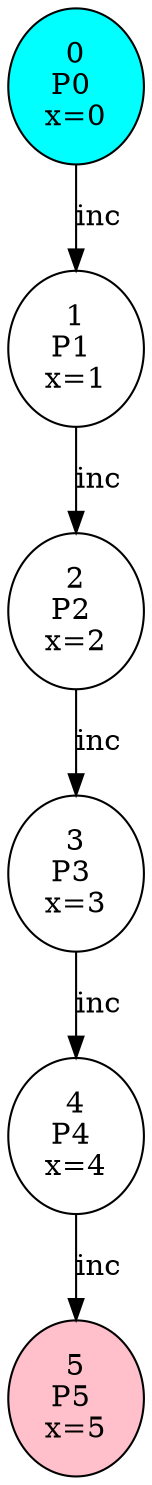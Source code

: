 digraph{
4 [label="4\nP4 \nx=4",];
0 [label="0\nP0 \nx=0",style=filled,fillcolor=cyan];
2 [label="2\nP2 \nx=2",];
1 [label="1\nP1 \nx=1",];
3 [label="3\nP3 \nx=3",];
5 [label="5\nP5 \nx=5",style=filled,fillcolor=pink];
4 -> 5 [label="inc"];
0 -> 1 [label="inc"];
2 -> 3 [label="inc"];
1 -> 2 [label="inc"];
3 -> 4 [label="inc"];
}
